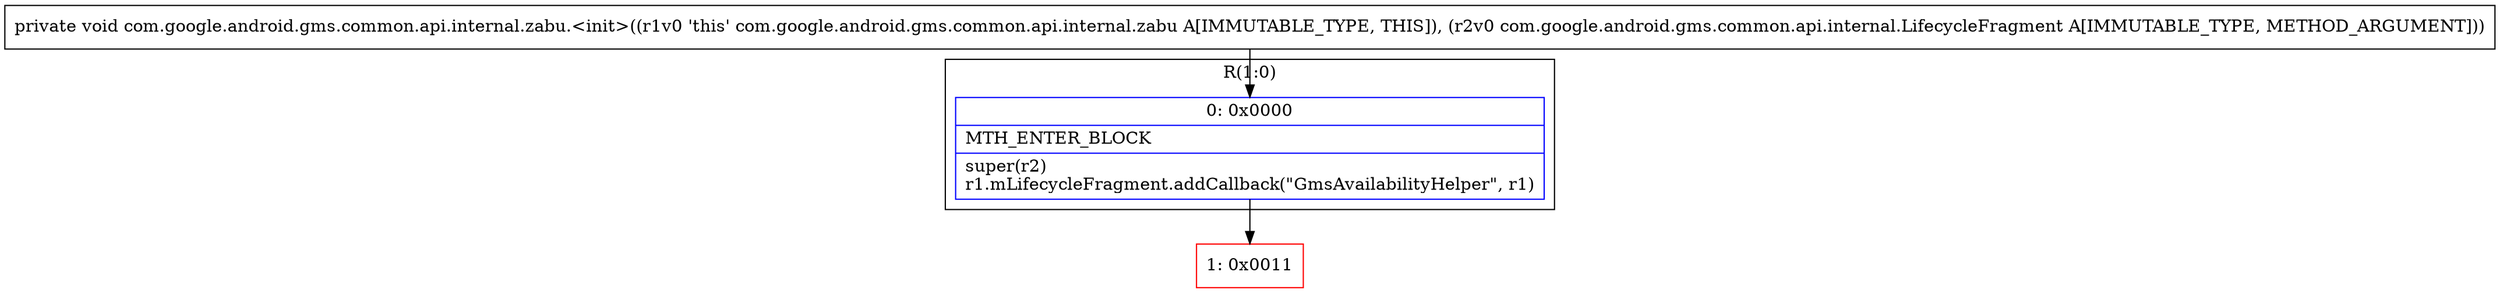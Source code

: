 digraph "CFG forcom.google.android.gms.common.api.internal.zabu.\<init\>(Lcom\/google\/android\/gms\/common\/api\/internal\/LifecycleFragment;)V" {
subgraph cluster_Region_1504920032 {
label = "R(1:0)";
node [shape=record,color=blue];
Node_0 [shape=record,label="{0\:\ 0x0000|MTH_ENTER_BLOCK\l|super(r2)\lr1.mLifecycleFragment.addCallback(\"GmsAvailabilityHelper\", r1)\l}"];
}
Node_1 [shape=record,color=red,label="{1\:\ 0x0011}"];
MethodNode[shape=record,label="{private void com.google.android.gms.common.api.internal.zabu.\<init\>((r1v0 'this' com.google.android.gms.common.api.internal.zabu A[IMMUTABLE_TYPE, THIS]), (r2v0 com.google.android.gms.common.api.internal.LifecycleFragment A[IMMUTABLE_TYPE, METHOD_ARGUMENT])) }"];
MethodNode -> Node_0;
Node_0 -> Node_1;
}

